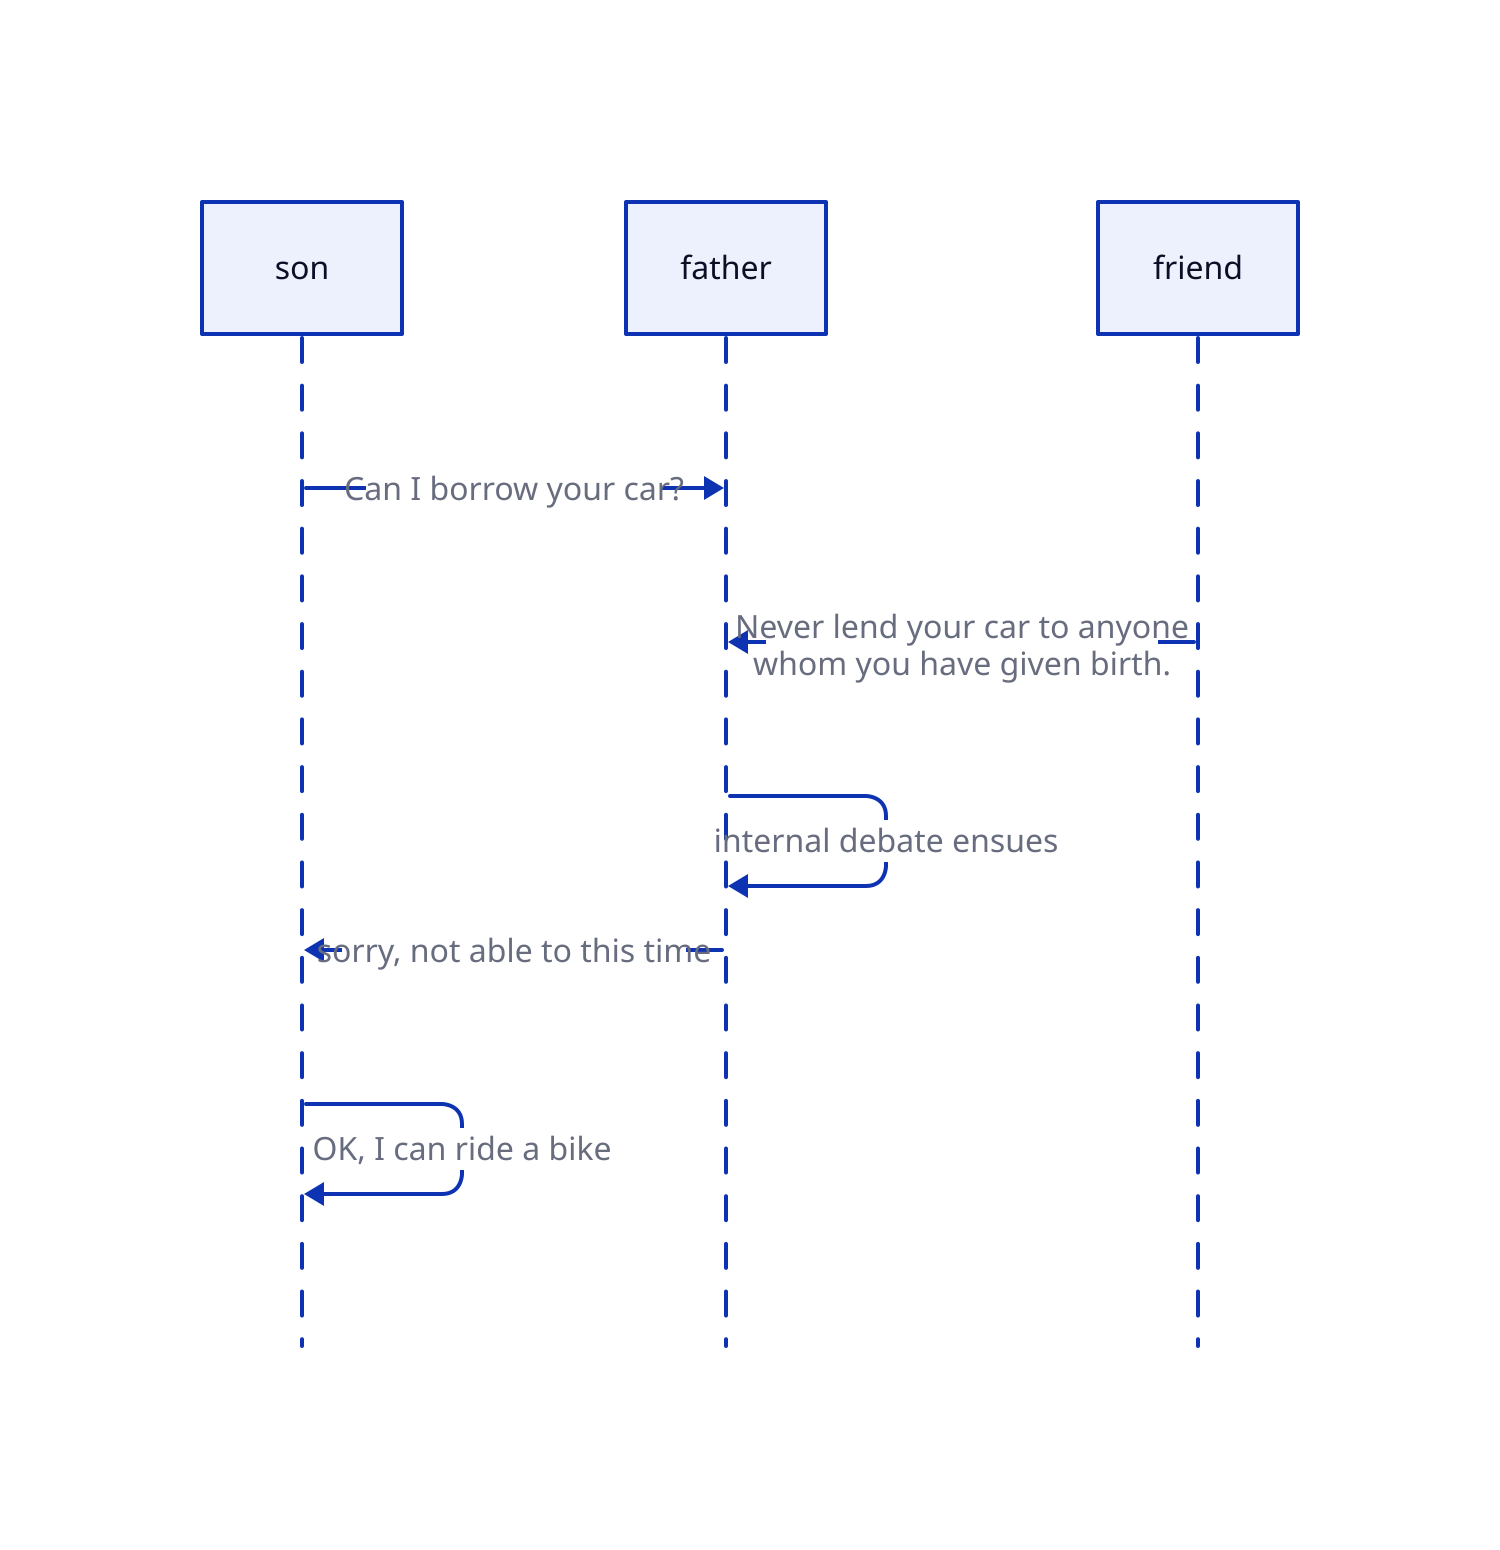 shape: sequence_diagram
son -> father: Can I borrow your car?
friend -> father: Never lend your car to anyone\nwhom you have given birth.
father -> father: internal debate ensues
father -> son: sorry, not able to this time
son -> son: OK, I can ride a bike